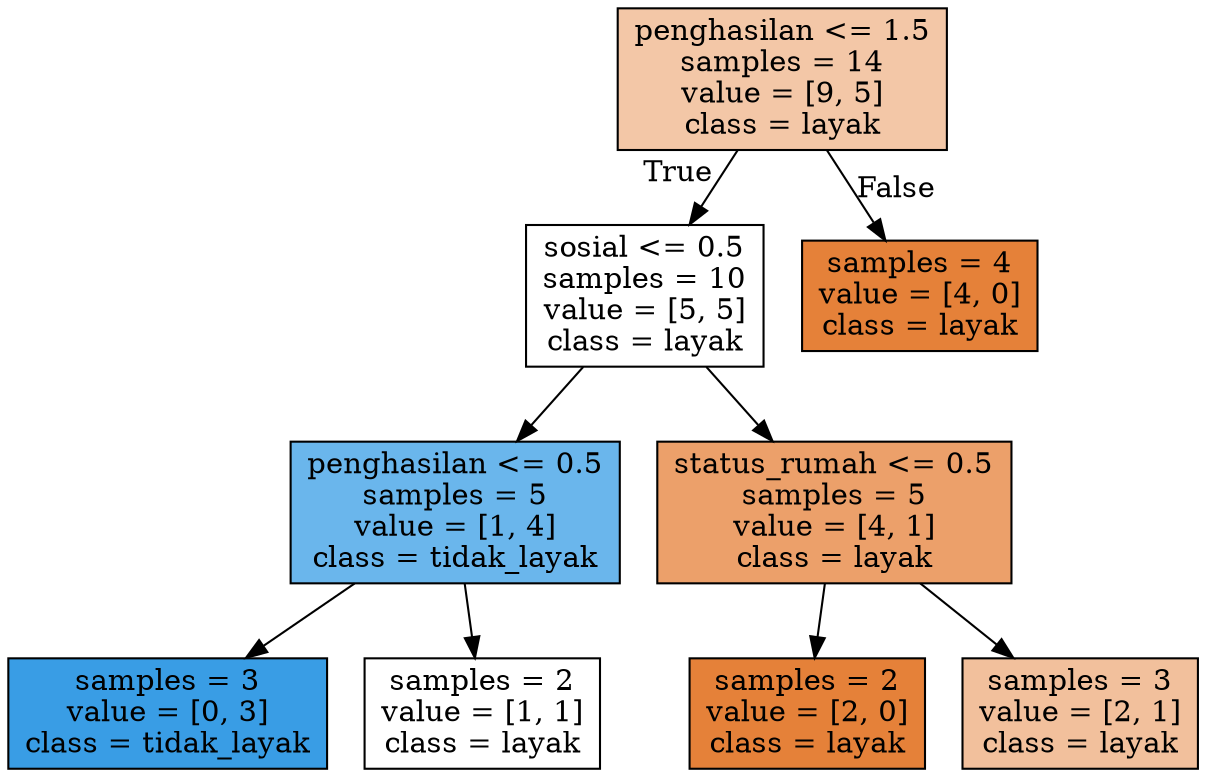 digraph Tree {
node [shape=box, style="filled", color="black"] ;
0 [label="penghasilan <= 1.5\nsamples = 14\nvalue = [9, 5]\nclass = layak", fillcolor="#f3c7a7"] ;
1 [label="sosial <= 0.5\nsamples = 10\nvalue = [5, 5]\nclass = layak", fillcolor="#ffffff"] ;
0 -> 1 [labeldistance=2.5, labelangle=45, headlabel="True"] ;
2 [label="penghasilan <= 0.5\nsamples = 5\nvalue = [1, 4]\nclass = tidak_layak", fillcolor="#6ab6ec"] ;
1 -> 2 ;
3 [label="samples = 3\nvalue = [0, 3]\nclass = tidak_layak", fillcolor="#399de5"] ;
2 -> 3 ;
4 [label="samples = 2\nvalue = [1, 1]\nclass = layak", fillcolor="#ffffff"] ;
2 -> 4 ;
5 [label="status_rumah <= 0.5\nsamples = 5\nvalue = [4, 1]\nclass = layak", fillcolor="#eca06a"] ;
1 -> 5 ;
6 [label="samples = 2\nvalue = [2, 0]\nclass = layak", fillcolor="#e58139"] ;
5 -> 6 ;
7 [label="samples = 3\nvalue = [2, 1]\nclass = layak", fillcolor="#f2c09c"] ;
5 -> 7 ;
8 [label="samples = 4\nvalue = [4, 0]\nclass = layak", fillcolor="#e58139"] ;
0 -> 8 [labeldistance=2.5, labelangle=-45, headlabel="False"] ;
}